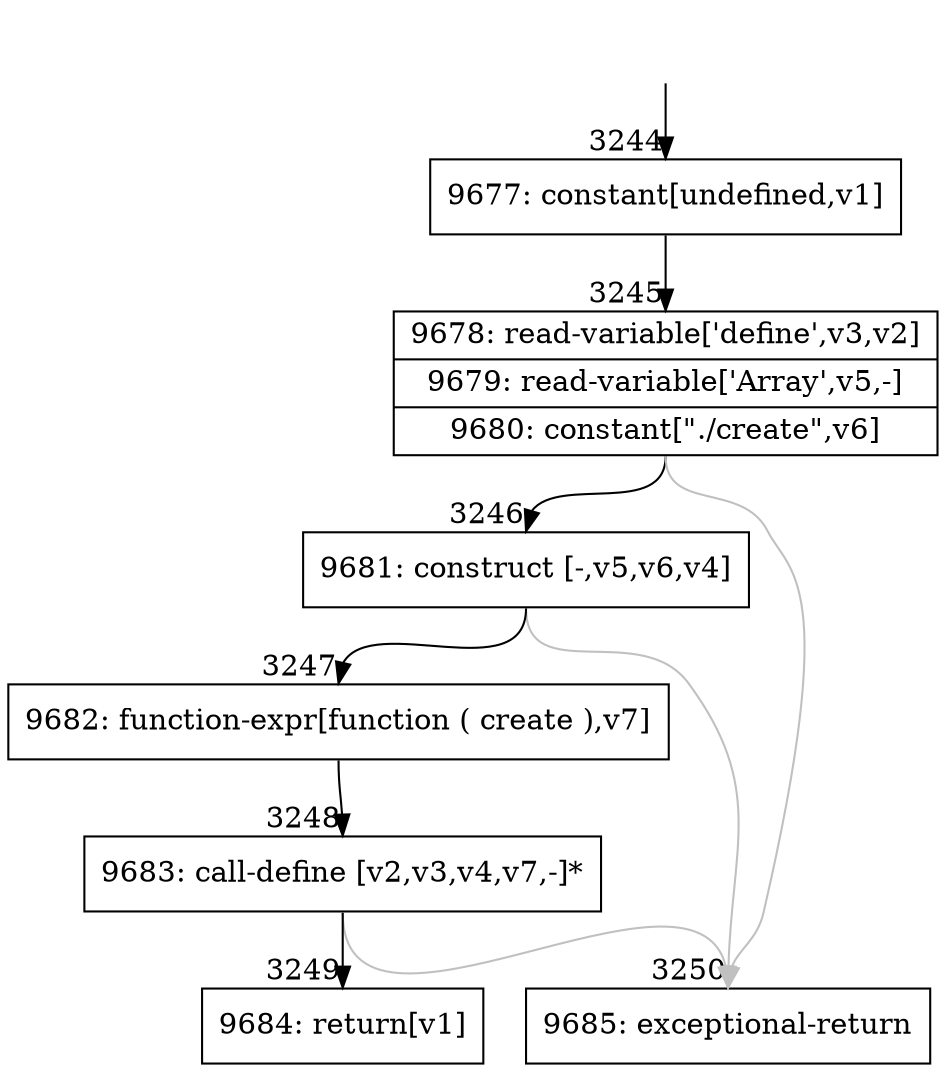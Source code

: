 digraph {
rankdir="TD"
BB_entry203[shape=none,label=""];
BB_entry203 -> BB3244 [tailport=s, headport=n, headlabel="    3244"]
BB3244 [shape=record label="{9677: constant[undefined,v1]}" ] 
BB3244 -> BB3245 [tailport=s, headport=n, headlabel="      3245"]
BB3245 [shape=record label="{9678: read-variable['define',v3,v2]|9679: read-variable['Array',v5,-]|9680: constant[\"./create\",v6]}" ] 
BB3245 -> BB3246 [tailport=s, headport=n, headlabel="      3246"]
BB3245 -> BB3250 [tailport=s, headport=n, color=gray, headlabel="      3250"]
BB3246 [shape=record label="{9681: construct [-,v5,v6,v4]}" ] 
BB3246 -> BB3247 [tailport=s, headport=n, headlabel="      3247"]
BB3246 -> BB3250 [tailport=s, headport=n, color=gray]
BB3247 [shape=record label="{9682: function-expr[function ( create ),v7]}" ] 
BB3247 -> BB3248 [tailport=s, headport=n, headlabel="      3248"]
BB3248 [shape=record label="{9683: call-define [v2,v3,v4,v7,-]*}" ] 
BB3248 -> BB3249 [tailport=s, headport=n, headlabel="      3249"]
BB3248 -> BB3250 [tailport=s, headport=n, color=gray]
BB3249 [shape=record label="{9684: return[v1]}" ] 
BB3250 [shape=record label="{9685: exceptional-return}" ] 
//#$~ 3602
}

